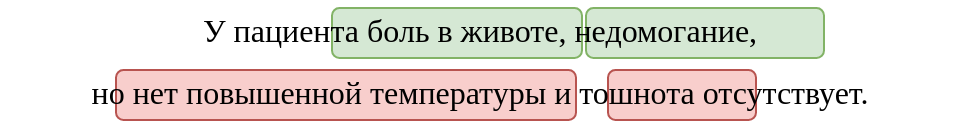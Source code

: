 <mxfile version="20.0.3" type="device"><diagram id="mRA_EdojmuCzQR81JI8i" name="Page-1"><mxGraphModel dx="250" dy="138" grid="1" gridSize="10" guides="1" tooltips="1" connect="1" arrows="1" fold="1" page="1" pageScale="1" pageWidth="827" pageHeight="1169" math="0" shadow="0"><root><mxCell id="0"/><mxCell id="1" parent="0"/><mxCell id="GxWARFy-JbFg7SIlGCVD-5" value="" style="rounded=1;whiteSpace=wrap;html=1;fontFamily=Montserrat;fontSize=16;fillColor=#f8cecc;strokeColor=#b85450;" vertex="1" parent="1"><mxGeometry x="434" y="169" width="74" height="25" as="geometry"/></mxCell><mxCell id="GxWARFy-JbFg7SIlGCVD-4" value="" style="rounded=1;whiteSpace=wrap;html=1;fontFamily=Montserrat;fontSize=16;fillColor=#f8cecc;strokeColor=#b85450;" vertex="1" parent="1"><mxGeometry x="188" y="169" width="230" height="25" as="geometry"/></mxCell><mxCell id="GxWARFy-JbFg7SIlGCVD-8" value="" style="rounded=1;whiteSpace=wrap;html=1;fontFamily=Montserrat;fontSize=16;fillColor=#d5e8d4;strokeColor=#82b366;" vertex="1" parent="1"><mxGeometry x="423" y="138" width="119" height="25" as="geometry"/></mxCell><mxCell id="GxWARFy-JbFg7SIlGCVD-7" value="" style="rounded=1;whiteSpace=wrap;html=1;fontFamily=Montserrat;fontSize=16;fillColor=#d5e8d4;strokeColor=#82b366;" vertex="1" parent="1"><mxGeometry x="296" y="138" width="125" height="25" as="geometry"/></mxCell><mxCell id="GxWARFy-JbFg7SIlGCVD-1" value="&lt;font style=&quot;font-size: 16px; line-height: 1.9;&quot; face=&quot;Montserrat&quot;&gt;У пациента боль в животе, недомогание, &lt;br&gt;но нет повышенной температуры и тошнота отсутствует.&lt;/font&gt;" style="text;html=1;strokeColor=none;fillColor=none;align=center;verticalAlign=middle;whiteSpace=wrap;rounded=0;movable=1;resizable=1;rotatable=1;deletable=1;editable=1;connectable=1;" vertex="1" parent="1"><mxGeometry x="130" y="150" width="480" height="30" as="geometry"/></mxCell></root></mxGraphModel></diagram></mxfile>